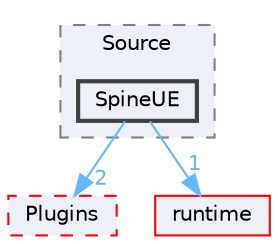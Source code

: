 digraph "external/spine-runtimes/spine-ue/Source/SpineUE"
{
 // LATEX_PDF_SIZE
  bgcolor="transparent";
  edge [fontname=Helvetica,fontsize=10,labelfontname=Helvetica,labelfontsize=10];
  node [fontname=Helvetica,fontsize=10,shape=box,height=0.2,width=0.4];
  compound=true
  subgraph clusterdir_8b3d14265310486be080d4b600e86f89 {
    graph [ bgcolor="#edf0f7", pencolor="grey50", label="Source", fontname=Helvetica,fontsize=10 style="filled,dashed", URL="dir_8b3d14265310486be080d4b600e86f89.html",tooltip=""]
  dir_15036d274aa577e7ecedc8619c9cc733 [label="SpineUE", fillcolor="#edf0f7", color="grey25", style="filled,bold", URL="dir_15036d274aa577e7ecedc8619c9cc733.html",tooltip=""];
  }
  dir_523c18fd20c333dd41bf950568c4079d [label="Plugins", fillcolor="#edf0f7", color="red", style="filled,dashed", URL="dir_523c18fd20c333dd41bf950568c4079d.html",tooltip=""];
  dir_cb031e414f281a658b23dddb30bb9d2c [label="runtime", fillcolor="#edf0f7", color="red", style="filled", URL="dir_cb031e414f281a658b23dddb30bb9d2c.html",tooltip=""];
  dir_15036d274aa577e7ecedc8619c9cc733->dir_523c18fd20c333dd41bf950568c4079d [headlabel="2", labeldistance=1.5 headhref="dir_000753_000554.html" href="dir_000753_000554.html" color="steelblue1" fontcolor="steelblue1"];
  dir_15036d274aa577e7ecedc8619c9cc733->dir_cb031e414f281a658b23dddb30bb9d2c [headlabel="1", labeldistance=1.5 headhref="dir_000753_000628.html" href="dir_000753_000628.html" color="steelblue1" fontcolor="steelblue1"];
}
